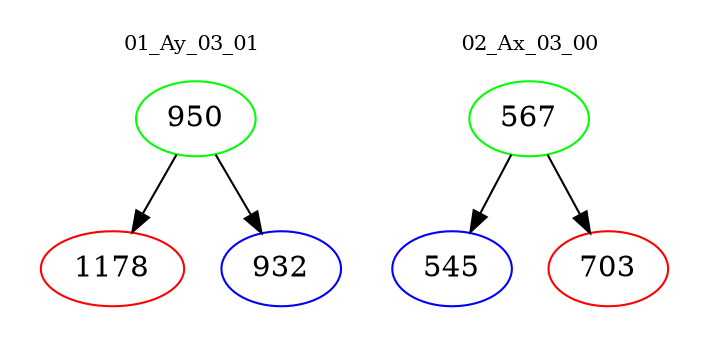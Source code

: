 digraph{
subgraph cluster_0 {
color = white
label = "01_Ay_03_01";
fontsize=10;
T0_950 [label="950", color="green"]
T0_950 -> T0_1178 [color="black"]
T0_1178 [label="1178", color="red"]
T0_950 -> T0_932 [color="black"]
T0_932 [label="932", color="blue"]
}
subgraph cluster_1 {
color = white
label = "02_Ax_03_00";
fontsize=10;
T1_567 [label="567", color="green"]
T1_567 -> T1_545 [color="black"]
T1_545 [label="545", color="blue"]
T1_567 -> T1_703 [color="black"]
T1_703 [label="703", color="red"]
}
}

